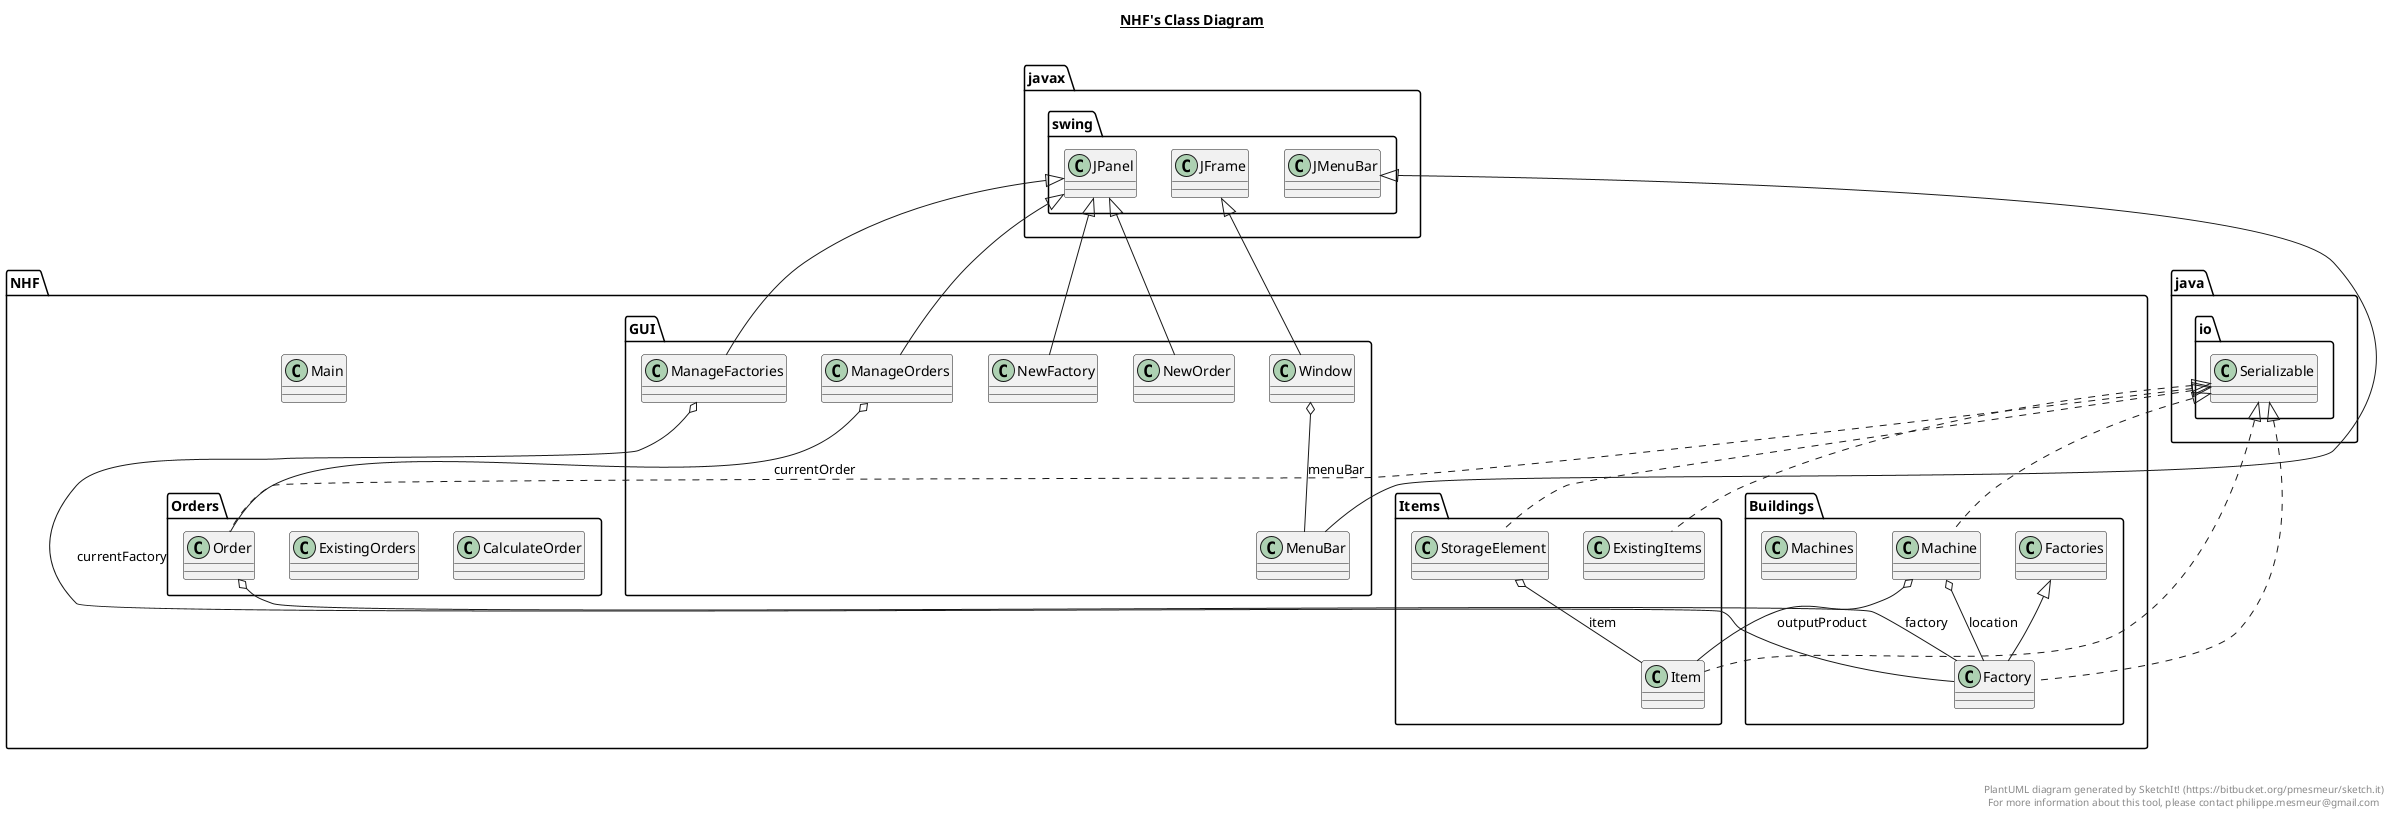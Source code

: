 @startuml

title __NHF's Class Diagram__\n

  namespace NHF {
    namespace Buildings {
      class NHF.Buildings.Factories {
      }
    }
  }
  

  namespace NHF {
    namespace Buildings {
      class NHF.Buildings.Factory {
      }
    }
  }
  

  namespace NHF {
    namespace Buildings {
      class NHF.Buildings.Machine {
      }
    }
  }
  

  namespace NHF {
    namespace Buildings {
      class NHF.Buildings.Machines {
      }
    }
  }
  

  namespace NHF {
    namespace GUI {
      class NHF.GUI.ManageFactories {
      }
    }
  }
  

  namespace NHF {
    namespace GUI {
      class NHF.GUI.ManageOrders {
      }
    }
  }
  

  namespace NHF {
    namespace GUI {
      class NHF.GUI.MenuBar {
      }
    }
  }
  

  namespace NHF {
    namespace GUI {
      class NHF.GUI.NewFactory {
      }
    }
  }
  

  namespace NHF {
    namespace GUI {
      class NHF.GUI.NewOrder {
      }
    }
  }
  

  namespace NHF {
    namespace GUI {
      class NHF.GUI.Window {
      }
    }
  }
  

  namespace NHF {
    namespace Items {
      class NHF.Items.ExistingItems {
      }
    }
  }
  

  namespace NHF {
    namespace Items {
      class NHF.Items.Item {
      }
    }
  }
  

  namespace NHF {
    namespace Items {
      class NHF.Items.StorageElement {
      }
    }
  }
  

  namespace NHF {
    class NHF.Main {
    }
  }
  

  namespace NHF {
    namespace Orders {
      class NHF.Orders.CalculateOrder {
      }
    }
  }
  

  namespace NHF {
    namespace Orders {
      class NHF.Orders.ExistingOrders {
      }
    }
  }
  

  namespace NHF {
    namespace Orders {
      class NHF.Orders.Order {
      }
    }
  }
  

  NHF.Buildings.Factory .up.|> java.io.Serializable
  NHF.Buildings.Factory -up-|> NHF.Buildings.Factories
  NHF.Buildings.Machine .up.|> java.io.Serializable
  NHF.Buildings.Machine o-- NHF.Buildings.Factory : location
  NHF.Buildings.Machine o-- NHF.Items.Item : outputProduct
  NHF.GUI.ManageFactories -up-|> javax.swing.JPanel
  NHF.GUI.ManageFactories o-- NHF.Buildings.Factory : currentFactory
  NHF.GUI.ManageOrders -up-|> javax.swing.JPanel
  NHF.GUI.ManageOrders o-- NHF.Orders.Order : currentOrder
  NHF.GUI.MenuBar -up-|> javax.swing.JMenuBar
  NHF.GUI.NewFactory -up-|> javax.swing.JPanel
  NHF.GUI.NewOrder -up-|> javax.swing.JPanel
  NHF.GUI.Window -up-|> javax.swing.JFrame
  NHF.GUI.Window o-- NHF.GUI.MenuBar : menuBar
  NHF.Items.ExistingItems .up.|> java.io.Serializable
  NHF.Items.Item .up.|> java.io.Serializable
  NHF.Items.StorageElement .up.|> java.io.Serializable
  NHF.Items.StorageElement o-- NHF.Items.Item : item
  NHF.Orders.Order .up.|> java.io.Serializable
  NHF.Orders.Order o-- NHF.Buildings.Factory : factory


right footer


PlantUML diagram generated by SketchIt! (https://bitbucket.org/pmesmeur/sketch.it)
For more information about this tool, please contact philippe.mesmeur@gmail.com
endfooter

@enduml
